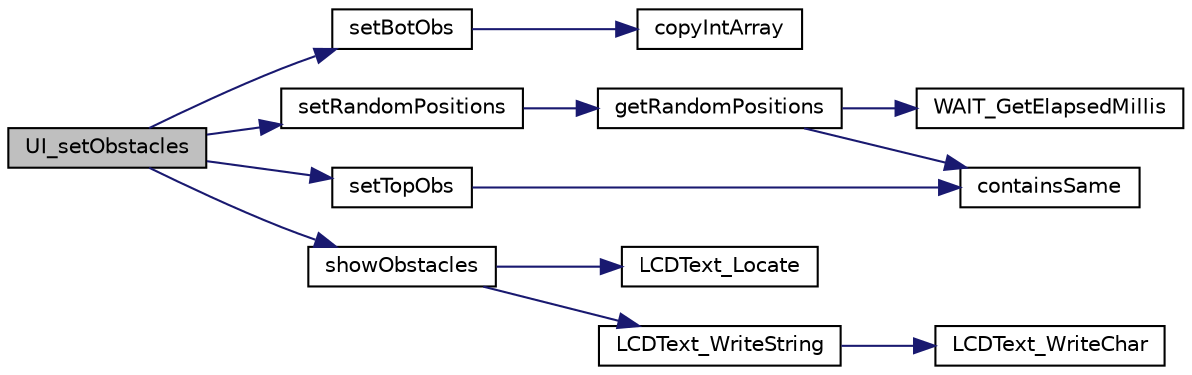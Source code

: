 digraph "UI_setObstacles"
{
 // LATEX_PDF_SIZE
  edge [fontname="Helvetica",fontsize="10",labelfontname="Helvetica",labelfontsize="10"];
  node [fontname="Helvetica",fontsize="10",shape=record];
  rankdir="LR";
  Node1 [label="UI_setObstacles",height=0.2,width=0.4,color="black", fillcolor="grey75", style="filled", fontcolor="black",tooltip=" "];
  Node1 -> Node2 [color="midnightblue",fontsize="10",style="solid",fontname="Helvetica"];
  Node2 [label="setBotObs",height=0.2,width=0.4,color="black", fillcolor="white", style="filled",URL="$dc/d78/ui_8c.html#a6f46e5946c6c6c6d11382f5256df57cf",tooltip=" "];
  Node2 -> Node3 [color="midnightblue",fontsize="10",style="solid",fontname="Helvetica"];
  Node3 [label="copyIntArray",height=0.2,width=0.4,color="black", fillcolor="white", style="filled",URL="$dc/d78/ui_8c.html#a5ad93f43bd053873f3744d9c9f1c1f44",tooltip=" "];
  Node1 -> Node4 [color="midnightblue",fontsize="10",style="solid",fontname="Helvetica"];
  Node4 [label="setRandomPositions",height=0.2,width=0.4,color="black", fillcolor="white", style="filled",URL="$dc/d78/ui_8c.html#a61a7e82904183dcb3083452d3a56744c",tooltip=" "];
  Node4 -> Node5 [color="midnightblue",fontsize="10",style="solid",fontname="Helvetica"];
  Node5 [label="getRandomPositions",height=0.2,width=0.4,color="black", fillcolor="white", style="filled",URL="$dc/d78/ui_8c.html#a34d47d6acefa9f06e73a78f3ada34b0a",tooltip=" "];
  Node5 -> Node6 [color="midnightblue",fontsize="10",style="solid",fontname="Helvetica"];
  Node6 [label="containsSame",height=0.2,width=0.4,color="black", fillcolor="white", style="filled",URL="$dc/d78/ui_8c.html#ade15bcce6da144ebdd99be6df761d01e",tooltip=" "];
  Node5 -> Node7 [color="midnightblue",fontsize="10",style="solid",fontname="Helvetica"];
  Node7 [label="WAIT_GetElapsedMillis",height=0.2,width=0.4,color="black", fillcolor="white", style="filled",URL="$df/d7c/group__WAIT__Public__Functions.html#ga704472853537ff855081d868bf2460a4",tooltip="Get difference in milliseconds from parameter."];
  Node1 -> Node8 [color="midnightblue",fontsize="10",style="solid",fontname="Helvetica"];
  Node8 [label="setTopObs",height=0.2,width=0.4,color="black", fillcolor="white", style="filled",URL="$dc/d78/ui_8c.html#a3e83332946f4eabb7e0cb16005eecaae",tooltip=" "];
  Node8 -> Node6 [color="midnightblue",fontsize="10",style="solid",fontname="Helvetica"];
  Node1 -> Node9 [color="midnightblue",fontsize="10",style="solid",fontname="Helvetica"];
  Node9 [label="showObstacles",height=0.2,width=0.4,color="black", fillcolor="white", style="filled",URL="$dc/d78/ui_8c.html#a8a458d709da18947ba5118a06babc1e7",tooltip=" "];
  Node9 -> Node10 [color="midnightblue",fontsize="10",style="solid",fontname="Helvetica"];
  Node10 [label="LCDText_Locate",height=0.2,width=0.4,color="black", fillcolor="white", style="filled",URL="$da/da4/group__LCD__Public__Functions.html#ga7187e0fca7d1666198d63c6c972edee7",tooltip="Moves the cursor to the position received in arguments."];
  Node9 -> Node11 [color="midnightblue",fontsize="10",style="solid",fontname="Helvetica"];
  Node11 [label="LCDText_WriteString",height=0.2,width=0.4,color="black", fillcolor="white", style="filled",URL="$da/da4/group__LCD__Public__Functions.html#ga346f0227c399d12098b2b1d1e5d46da0",tooltip="Writes a string (word) to the display in the cursor position."];
  Node11 -> Node12 [color="midnightblue",fontsize="10",style="solid",fontname="Helvetica"];
  Node12 [label="LCDText_WriteChar",height=0.2,width=0.4,color="black", fillcolor="white", style="filled",URL="$da/da4/group__LCD__Public__Functions.html#gae2457428e83fd94180055837bd9f9675",tooltip="Writes a character to the display in the cursor position."];
}
